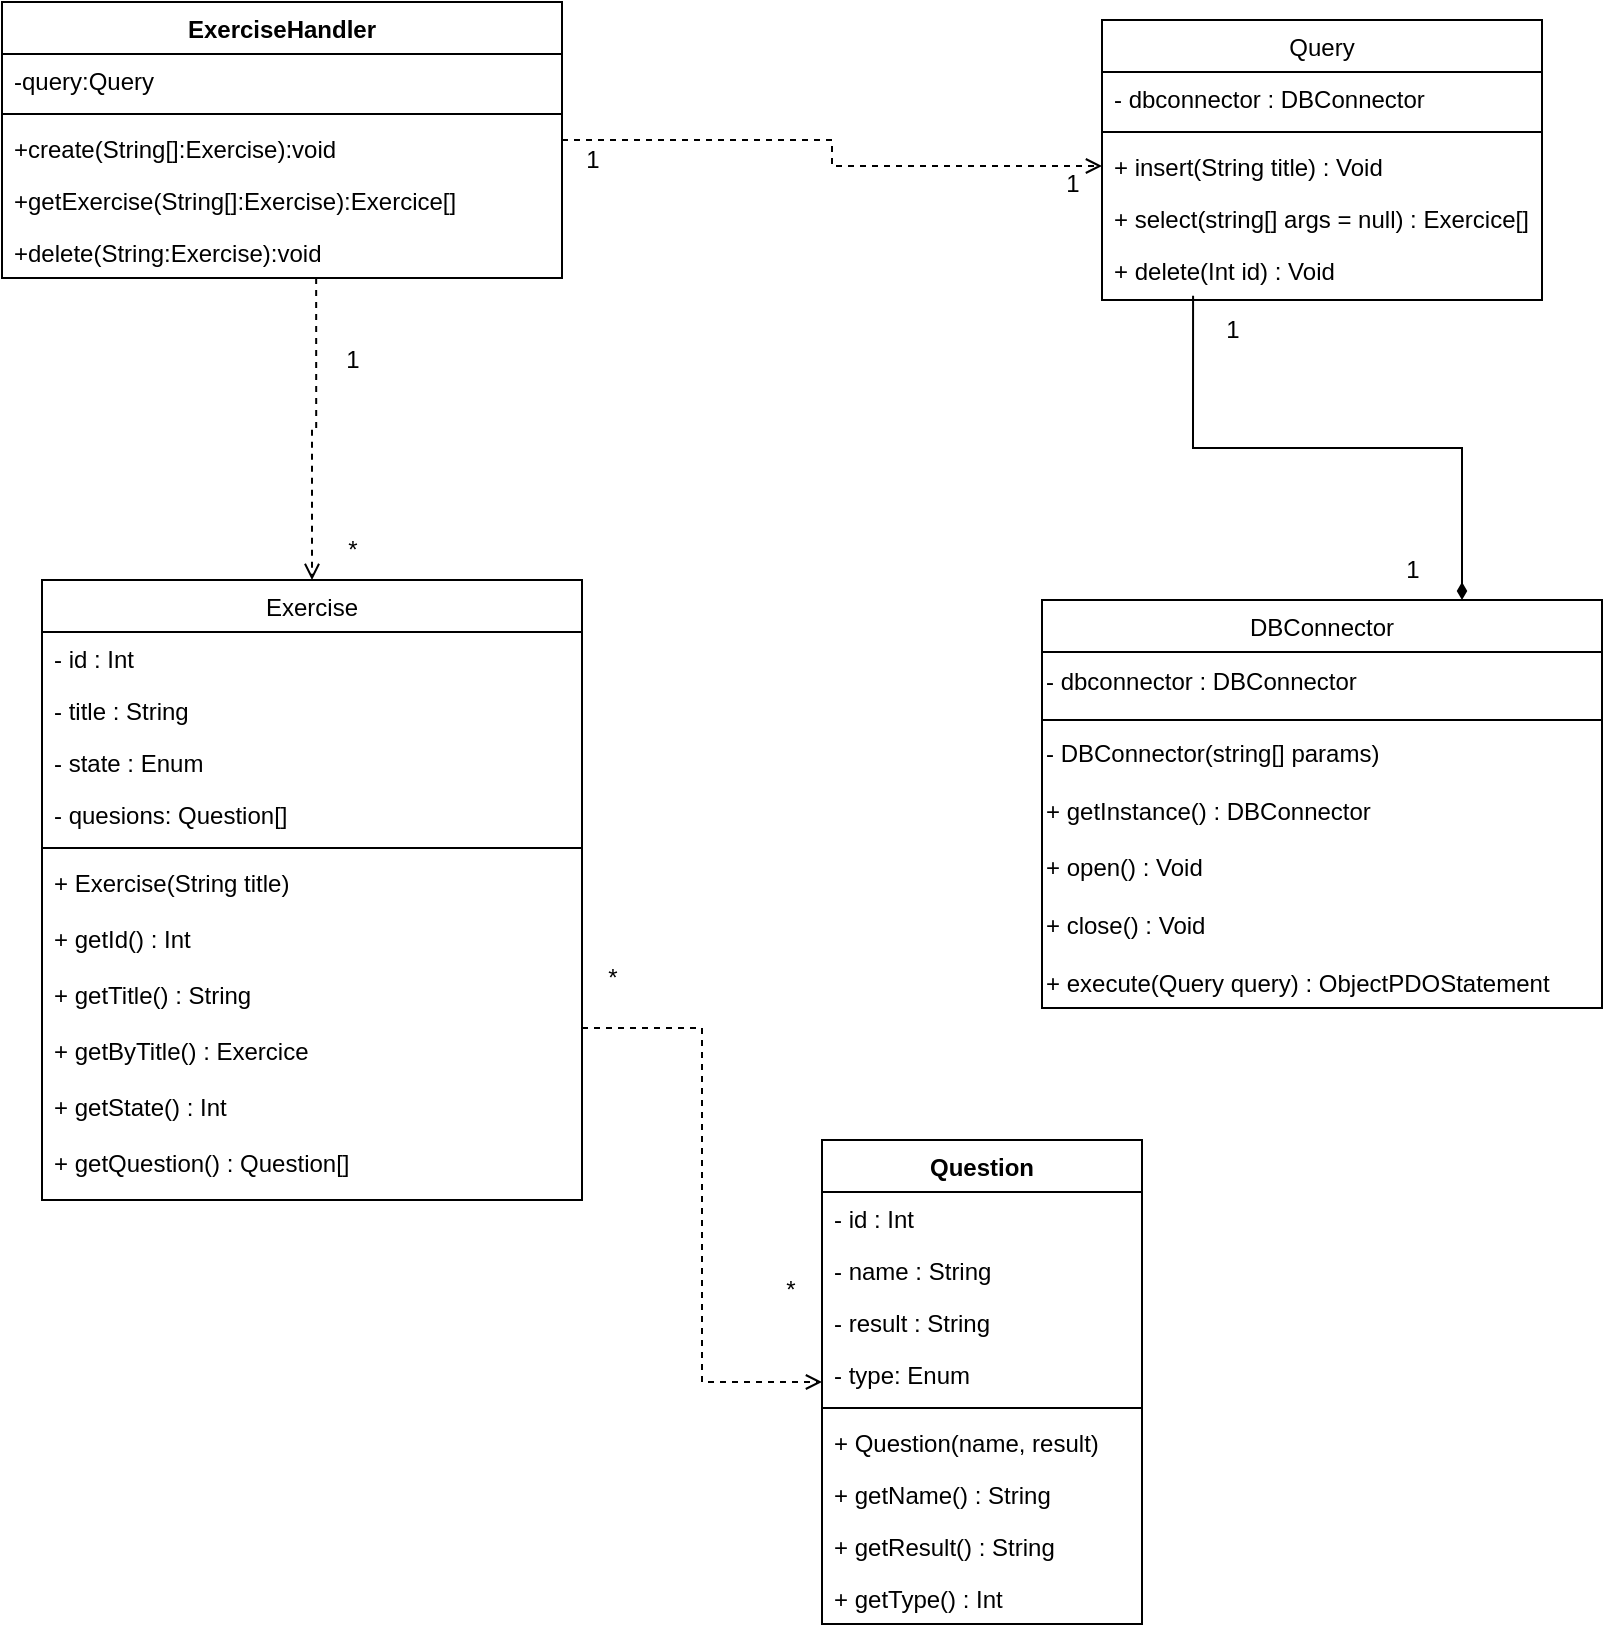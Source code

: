 <mxfile version="20.2.8" type="device"><diagram id="C5RBs43oDa-KdzZeNtuy" name="Page-1"><mxGraphModel dx="1422" dy="865" grid="1" gridSize="10" guides="1" tooltips="1" connect="1" arrows="1" fold="1" page="1" pageScale="1" pageWidth="827" pageHeight="1169" math="0" shadow="0"><root><mxCell id="WIyWlLk6GJQsqaUBKTNV-0"/><mxCell id="WIyWlLk6GJQsqaUBKTNV-1" parent="WIyWlLk6GJQsqaUBKTNV-0"/><mxCell id="zkfFHV4jXpPFQw0GAbJ--0" value="Exercise" style="swimlane;fontStyle=0;align=center;verticalAlign=top;childLayout=stackLayout;horizontal=1;startSize=26;horizontalStack=0;resizeParent=1;resizeLast=0;collapsible=1;marginBottom=0;rounded=0;shadow=0;strokeWidth=1;" parent="WIyWlLk6GJQsqaUBKTNV-1" vertex="1"><mxGeometry x="40" y="300" width="270" height="310" as="geometry"><mxRectangle x="230" y="140" width="160" height="26" as="alternateBounds"/></mxGeometry></mxCell><mxCell id="zkfFHV4jXpPFQw0GAbJ--1" value="- id : Int" style="text;align=left;verticalAlign=top;spacingLeft=4;spacingRight=4;overflow=hidden;rotatable=0;points=[[0,0.5],[1,0.5]];portConstraint=eastwest;" parent="zkfFHV4jXpPFQw0GAbJ--0" vertex="1"><mxGeometry y="26" width="270" height="26" as="geometry"/></mxCell><mxCell id="zkfFHV4jXpPFQw0GAbJ--2" value="- title : String" style="text;align=left;verticalAlign=top;spacingLeft=4;spacingRight=4;overflow=hidden;rotatable=0;points=[[0,0.5],[1,0.5]];portConstraint=eastwest;rounded=0;shadow=0;html=0;" parent="zkfFHV4jXpPFQw0GAbJ--0" vertex="1"><mxGeometry y="52" width="270" height="26" as="geometry"/></mxCell><mxCell id="zkfFHV4jXpPFQw0GAbJ--3" value="- state : Enum" style="text;align=left;verticalAlign=top;spacingLeft=4;spacingRight=4;overflow=hidden;rotatable=0;points=[[0,0.5],[1,0.5]];portConstraint=eastwest;rounded=0;shadow=0;html=0;" parent="zkfFHV4jXpPFQw0GAbJ--0" vertex="1"><mxGeometry y="78" width="270" height="26" as="geometry"/></mxCell><mxCell id="uJ5lxMQJk767VZlrOSlh-5" value="- quesions: Question[]" style="text;align=left;verticalAlign=top;spacingLeft=4;spacingRight=4;overflow=hidden;rotatable=0;points=[[0,0.5],[1,0.5]];portConstraint=eastwest;rounded=0;shadow=0;html=0;" vertex="1" parent="zkfFHV4jXpPFQw0GAbJ--0"><mxGeometry y="104" width="270" height="26" as="geometry"/></mxCell><mxCell id="zkfFHV4jXpPFQw0GAbJ--4" value="" style="line;html=1;strokeWidth=1;align=left;verticalAlign=middle;spacingTop=-1;spacingLeft=3;spacingRight=3;rotatable=0;labelPosition=right;points=[];portConstraint=eastwest;" parent="zkfFHV4jXpPFQw0GAbJ--0" vertex="1"><mxGeometry y="130" width="270" height="8" as="geometry"/></mxCell><mxCell id="zkfFHV4jXpPFQw0GAbJ--5" value="+ Exercise(String title) &#10;&#10;+ getId() : Int&#10;&#10;+ getTitle() : String&#10;&#10;+ getByTitle() : Exercice&#10;&#10;+ getState() : Int &#10;&#10;+ getQuestion() : Question[]&#10;&#10;" style="text;align=left;verticalAlign=top;spacingLeft=4;spacingRight=4;overflow=hidden;rotatable=0;points=[[0,0.5],[1,0.5]];portConstraint=eastwest;" parent="zkfFHV4jXpPFQw0GAbJ--0" vertex="1"><mxGeometry y="138" width="270" height="172" as="geometry"/></mxCell><mxCell id="okfCsCwDLwTGyEJzhC1I-1" style="edgeStyle=orthogonalEdgeStyle;rounded=0;orthogonalLoop=1;jettySize=auto;html=1;exitX=0.75;exitY=0;exitDx=0;exitDy=0;endArrow=none;endFill=0;startArrow=diamondThin;startFill=1;entryX=0.207;entryY=0.993;entryDx=0;entryDy=0;entryPerimeter=0;" parent="WIyWlLk6GJQsqaUBKTNV-1" source="zkfFHV4jXpPFQw0GAbJ--13" target="LUw3NJz25yWXDcTbZkN9-3" edge="1"><mxGeometry relative="1" as="geometry"/></mxCell><mxCell id="zkfFHV4jXpPFQw0GAbJ--13" value="DBConnector" style="swimlane;fontStyle=0;align=center;verticalAlign=top;childLayout=stackLayout;horizontal=1;startSize=26;horizontalStack=0;resizeParent=1;resizeLast=0;collapsible=1;marginBottom=0;rounded=0;shadow=0;strokeWidth=1;" parent="WIyWlLk6GJQsqaUBKTNV-1" vertex="1"><mxGeometry x="540" y="310" width="280" height="204" as="geometry"><mxRectangle x="340" y="380" width="170" height="26" as="alternateBounds"/></mxGeometry></mxCell><mxCell id="LUw3NJz25yWXDcTbZkN9-2" value="- dbconnector : DBConnector" style="text;html=1;align=left;verticalAlign=middle;resizable=0;points=[];autosize=1;strokeColor=none;fillColor=none;" parent="zkfFHV4jXpPFQw0GAbJ--13" vertex="1"><mxGeometry y="26" width="280" height="30" as="geometry"/></mxCell><mxCell id="zkfFHV4jXpPFQw0GAbJ--15" value="" style="line;html=1;strokeWidth=1;align=left;verticalAlign=middle;spacingTop=-1;spacingLeft=3;spacingRight=3;rotatable=0;labelPosition=right;points=[];portConstraint=eastwest;" parent="zkfFHV4jXpPFQw0GAbJ--13" vertex="1"><mxGeometry y="56" width="280" height="8" as="geometry"/></mxCell><mxCell id="okfCsCwDLwTGyEJzhC1I-4" value="- DBConnector(string[] params)&lt;br&gt;&lt;br&gt;+ getInstance() : DBConnector&lt;br&gt;&lt;br&gt;+ open() : Void&lt;br&gt;&lt;br&gt;+ close() : Void&lt;br&gt;&lt;br&gt;+ execute(Query query) : ObjectPDOStatement" style="text;html=1;align=left;verticalAlign=middle;resizable=0;points=[];autosize=1;strokeColor=none;fillColor=none;" parent="zkfFHV4jXpPFQw0GAbJ--13" vertex="1"><mxGeometry y="64" width="280" height="140" as="geometry"/></mxCell><mxCell id="zkfFHV4jXpPFQw0GAbJ--17" value="Query" style="swimlane;fontStyle=0;align=center;verticalAlign=top;childLayout=stackLayout;horizontal=1;startSize=26;horizontalStack=0;resizeParent=1;resizeLast=0;collapsible=1;marginBottom=0;rounded=0;shadow=0;strokeWidth=1;" parent="WIyWlLk6GJQsqaUBKTNV-1" vertex="1"><mxGeometry x="570" y="20" width="220" height="140" as="geometry"><mxRectangle x="550" y="140" width="160" height="26" as="alternateBounds"/></mxGeometry></mxCell><mxCell id="zkfFHV4jXpPFQw0GAbJ--18" value="- dbconnector : DBConnector" style="text;align=left;verticalAlign=top;spacingLeft=4;spacingRight=4;overflow=hidden;rotatable=0;points=[[0,0.5],[1,0.5]];portConstraint=eastwest;" parent="zkfFHV4jXpPFQw0GAbJ--17" vertex="1"><mxGeometry y="26" width="220" height="26" as="geometry"/></mxCell><mxCell id="zkfFHV4jXpPFQw0GAbJ--23" value="" style="line;html=1;strokeWidth=1;align=left;verticalAlign=middle;spacingTop=-1;spacingLeft=3;spacingRight=3;rotatable=0;labelPosition=right;points=[];portConstraint=eastwest;" parent="zkfFHV4jXpPFQw0GAbJ--17" vertex="1"><mxGeometry y="52" width="220" height="8" as="geometry"/></mxCell><mxCell id="zkfFHV4jXpPFQw0GAbJ--24" value="+ insert(String title) : Void" style="text;align=left;verticalAlign=top;spacingLeft=4;spacingRight=4;overflow=hidden;rotatable=0;points=[[0,0.5],[1,0.5]];portConstraint=eastwest;" parent="zkfFHV4jXpPFQw0GAbJ--17" vertex="1"><mxGeometry y="60" width="220" height="26" as="geometry"/></mxCell><mxCell id="zkfFHV4jXpPFQw0GAbJ--25" value="+ select(string[] args = null) : Exercice[]" style="text;align=left;verticalAlign=top;spacingLeft=4;spacingRight=4;overflow=hidden;rotatable=0;points=[[0,0.5],[1,0.5]];portConstraint=eastwest;" parent="zkfFHV4jXpPFQw0GAbJ--17" vertex="1"><mxGeometry y="86" width="220" height="26" as="geometry"/></mxCell><mxCell id="LUw3NJz25yWXDcTbZkN9-3" value="+ delete(Int id) : Void" style="text;align=left;verticalAlign=top;spacingLeft=4;spacingRight=4;overflow=hidden;rotatable=0;points=[[0,0.5],[1,0.5]];portConstraint=eastwest;" parent="zkfFHV4jXpPFQw0GAbJ--17" vertex="1"><mxGeometry y="112" width="220" height="26" as="geometry"/></mxCell><mxCell id="LUw3NJz25yWXDcTbZkN9-8" value="1" style="text;html=1;align=center;verticalAlign=middle;resizable=0;points=[];autosize=1;strokeColor=none;fillColor=none;" parent="WIyWlLk6GJQsqaUBKTNV-1" vertex="1"><mxGeometry x="540" y="87" width="30" height="30" as="geometry"/></mxCell><mxCell id="LUw3NJz25yWXDcTbZkN9-9" value="1" style="text;html=1;align=center;verticalAlign=middle;resizable=0;points=[];autosize=1;strokeColor=none;fillColor=none;" parent="WIyWlLk6GJQsqaUBKTNV-1" vertex="1"><mxGeometry x="300" y="75" width="30" height="30" as="geometry"/></mxCell><mxCell id="LUw3NJz25yWXDcTbZkN9-13" value="1" style="text;html=1;align=center;verticalAlign=middle;resizable=0;points=[];autosize=1;strokeColor=none;fillColor=none;" parent="WIyWlLk6GJQsqaUBKTNV-1" vertex="1"><mxGeometry x="620" y="160" width="30" height="30" as="geometry"/></mxCell><mxCell id="LUw3NJz25yWXDcTbZkN9-14" value="1" style="text;html=1;align=center;verticalAlign=middle;resizable=0;points=[];autosize=1;strokeColor=none;fillColor=none;" parent="WIyWlLk6GJQsqaUBKTNV-1" vertex="1"><mxGeometry x="710" y="280" width="30" height="30" as="geometry"/></mxCell><mxCell id="okfCsCwDLwTGyEJzhC1I-2" style="edgeStyle=orthogonalEdgeStyle;rounded=0;orthogonalLoop=1;jettySize=auto;html=1;exitX=1;exitY=0.5;exitDx=0;exitDy=0;entryX=0;entryY=0.5;entryDx=0;entryDy=0;startArrow=none;startFill=0;endArrow=open;endFill=0;dashed=1;" parent="WIyWlLk6GJQsqaUBKTNV-1" source="GR2hN3UbIeLuK8BoLQni-1" target="zkfFHV4jXpPFQw0GAbJ--24" edge="1"><mxGeometry relative="1" as="geometry"><mxPoint x="280" y="70" as="sourcePoint"/></mxGeometry></mxCell><mxCell id="GR2hN3UbIeLuK8BoLQni-1" value="ExerciseHandler" style="swimlane;fontStyle=1;align=center;verticalAlign=top;childLayout=stackLayout;horizontal=1;startSize=26;horizontalStack=0;resizeParent=1;resizeParentMax=0;resizeLast=0;collapsible=1;marginBottom=0;" parent="WIyWlLk6GJQsqaUBKTNV-1" vertex="1"><mxGeometry x="20" y="11" width="280" height="138" as="geometry"/></mxCell><mxCell id="GR2hN3UbIeLuK8BoLQni-9" value="-query:Query" style="text;strokeColor=none;fillColor=none;align=left;verticalAlign=top;spacingLeft=4;spacingRight=4;overflow=hidden;rotatable=0;points=[[0,0.5],[1,0.5]];portConstraint=eastwest;" parent="GR2hN3UbIeLuK8BoLQni-1" vertex="1"><mxGeometry y="26" width="280" height="26" as="geometry"/></mxCell><mxCell id="GR2hN3UbIeLuK8BoLQni-3" value="" style="line;strokeWidth=1;fillColor=none;align=left;verticalAlign=middle;spacingTop=-1;spacingLeft=3;spacingRight=3;rotatable=0;labelPosition=right;points=[];portConstraint=eastwest;strokeColor=inherit;" parent="GR2hN3UbIeLuK8BoLQni-1" vertex="1"><mxGeometry y="52" width="280" height="8" as="geometry"/></mxCell><mxCell id="GR2hN3UbIeLuK8BoLQni-10" value="+create(String[]:Exercise):void" style="text;strokeColor=none;fillColor=none;align=left;verticalAlign=top;spacingLeft=4;spacingRight=4;overflow=hidden;rotatable=0;points=[[0,0.5],[1,0.5]];portConstraint=eastwest;" parent="GR2hN3UbIeLuK8BoLQni-1" vertex="1"><mxGeometry y="60" width="280" height="26" as="geometry"/></mxCell><mxCell id="ZTvs7_L7DS_mdD1NwrJq-4" value="+getExercise(String[]:Exercise):Exercice[]" style="text;strokeColor=none;fillColor=none;align=left;verticalAlign=top;spacingLeft=4;spacingRight=4;overflow=hidden;rotatable=0;points=[[0,0.5],[1,0.5]];portConstraint=eastwest;" parent="GR2hN3UbIeLuK8BoLQni-1" vertex="1"><mxGeometry y="86" width="280" height="26" as="geometry"/></mxCell><mxCell id="ZTvs7_L7DS_mdD1NwrJq-5" value="+delete(String:Exercise):void" style="text;strokeColor=none;fillColor=none;align=left;verticalAlign=top;spacingLeft=4;spacingRight=4;overflow=hidden;rotatable=0;points=[[0,0.5],[1,0.5]];portConstraint=eastwest;" parent="GR2hN3UbIeLuK8BoLQni-1" vertex="1"><mxGeometry y="112" width="280" height="26" as="geometry"/></mxCell><mxCell id="ZTvs7_L7DS_mdD1NwrJq-0" style="edgeStyle=orthogonalEdgeStyle;rounded=0;orthogonalLoop=1;jettySize=auto;html=1;exitX=0.561;exitY=1;exitDx=0;exitDy=0;entryX=0.5;entryY=0;entryDx=0;entryDy=0;startArrow=none;startFill=0;endArrow=open;endFill=0;dashed=1;exitPerimeter=0;" parent="WIyWlLk6GJQsqaUBKTNV-1" source="ZTvs7_L7DS_mdD1NwrJq-5" target="zkfFHV4jXpPFQw0GAbJ--0" edge="1"><mxGeometry relative="1" as="geometry"><mxPoint x="295" y="103" as="sourcePoint"/><mxPoint x="580" y="103" as="targetPoint"/></mxGeometry></mxCell><mxCell id="ZTvs7_L7DS_mdD1NwrJq-1" value="1" style="text;html=1;align=center;verticalAlign=middle;resizable=0;points=[];autosize=1;strokeColor=none;fillColor=none;" parent="WIyWlLk6GJQsqaUBKTNV-1" vertex="1"><mxGeometry x="180" y="175" width="30" height="30" as="geometry"/></mxCell><mxCell id="ZTvs7_L7DS_mdD1NwrJq-2" value="*" style="text;html=1;align=center;verticalAlign=middle;resizable=0;points=[];autosize=1;strokeColor=none;fillColor=none;" parent="WIyWlLk6GJQsqaUBKTNV-1" vertex="1"><mxGeometry x="180" y="270" width="30" height="30" as="geometry"/></mxCell><mxCell id="YamiknG5b47bK75LUl42-0" value="Question" style="swimlane;fontStyle=1;align=center;verticalAlign=top;childLayout=stackLayout;horizontal=1;startSize=26;horizontalStack=0;resizeParent=1;resizeParentMax=0;resizeLast=0;collapsible=1;marginBottom=0;hachureGap=4;" parent="WIyWlLk6GJQsqaUBKTNV-1" vertex="1"><mxGeometry x="430" y="580" width="160" height="242" as="geometry"/></mxCell><mxCell id="YamiknG5b47bK75LUl42-5" value="- id : Int" style="text;strokeColor=none;fillColor=none;align=left;verticalAlign=top;spacingLeft=4;spacingRight=4;overflow=hidden;rotatable=0;points=[[0,0.5],[1,0.5]];portConstraint=eastwest;hachureGap=4;" parent="YamiknG5b47bK75LUl42-0" vertex="1"><mxGeometry y="26" width="160" height="26" as="geometry"/></mxCell><mxCell id="YamiknG5b47bK75LUl42-1" value="- name : String" style="text;strokeColor=none;fillColor=none;align=left;verticalAlign=top;spacingLeft=4;spacingRight=4;overflow=hidden;rotatable=0;points=[[0,0.5],[1,0.5]];portConstraint=eastwest;hachureGap=4;" parent="YamiknG5b47bK75LUl42-0" vertex="1"><mxGeometry y="52" width="160" height="26" as="geometry"/></mxCell><mxCell id="YamiknG5b47bK75LUl42-4" value="- result : String" style="text;strokeColor=none;fillColor=none;align=left;verticalAlign=top;spacingLeft=4;spacingRight=4;overflow=hidden;rotatable=0;points=[[0,0.5],[1,0.5]];portConstraint=eastwest;hachureGap=4;" parent="YamiknG5b47bK75LUl42-0" vertex="1"><mxGeometry y="78" width="160" height="26" as="geometry"/></mxCell><mxCell id="uJ5lxMQJk767VZlrOSlh-6" value="- type: Enum" style="text;strokeColor=none;fillColor=none;align=left;verticalAlign=top;spacingLeft=4;spacingRight=4;overflow=hidden;rotatable=0;points=[[0,0.5],[1,0.5]];portConstraint=eastwest;hachureGap=4;" vertex="1" parent="YamiknG5b47bK75LUl42-0"><mxGeometry y="104" width="160" height="26" as="geometry"/></mxCell><mxCell id="YamiknG5b47bK75LUl42-2" value="" style="line;strokeWidth=1;fillColor=none;align=left;verticalAlign=middle;spacingTop=-1;spacingLeft=3;spacingRight=3;rotatable=0;labelPosition=right;points=[];portConstraint=eastwest;strokeColor=inherit;hachureGap=4;" parent="YamiknG5b47bK75LUl42-0" vertex="1"><mxGeometry y="130" width="160" height="8" as="geometry"/></mxCell><mxCell id="YamiknG5b47bK75LUl42-7" value="+ Question(name, result)" style="text;strokeColor=none;fillColor=none;align=left;verticalAlign=top;spacingLeft=4;spacingRight=4;overflow=hidden;rotatable=0;points=[[0,0.5],[1,0.5]];portConstraint=eastwest;hachureGap=4;" parent="YamiknG5b47bK75LUl42-0" vertex="1"><mxGeometry y="138" width="160" height="26" as="geometry"/></mxCell><mxCell id="YamiknG5b47bK75LUl42-3" value="+ getName() : String" style="text;strokeColor=none;fillColor=none;align=left;verticalAlign=top;spacingLeft=4;spacingRight=4;overflow=hidden;rotatable=0;points=[[0,0.5],[1,0.5]];portConstraint=eastwest;hachureGap=4;" parent="YamiknG5b47bK75LUl42-0" vertex="1"><mxGeometry y="164" width="160" height="26" as="geometry"/></mxCell><mxCell id="YamiknG5b47bK75LUl42-6" value="+ getResult() : String" style="text;strokeColor=none;fillColor=none;align=left;verticalAlign=top;spacingLeft=4;spacingRight=4;overflow=hidden;rotatable=0;points=[[0,0.5],[1,0.5]];portConstraint=eastwest;hachureGap=4;" parent="YamiknG5b47bK75LUl42-0" vertex="1"><mxGeometry y="190" width="160" height="26" as="geometry"/></mxCell><mxCell id="uJ5lxMQJk767VZlrOSlh-7" value="+ getType() : Int" style="text;strokeColor=none;fillColor=none;align=left;verticalAlign=top;spacingLeft=4;spacingRight=4;overflow=hidden;rotatable=0;points=[[0,0.5],[1,0.5]];portConstraint=eastwest;hachureGap=4;" vertex="1" parent="YamiknG5b47bK75LUl42-0"><mxGeometry y="216" width="160" height="26" as="geometry"/></mxCell><mxCell id="uJ5lxMQJk767VZlrOSlh-0" style="edgeStyle=orthogonalEdgeStyle;rounded=0;orthogonalLoop=1;jettySize=auto;html=1;endArrow=open;endFill=0;dashed=1;" edge="1" parent="WIyWlLk6GJQsqaUBKTNV-1" source="zkfFHV4jXpPFQw0GAbJ--5" target="YamiknG5b47bK75LUl42-0"><mxGeometry relative="1" as="geometry"/></mxCell><mxCell id="uJ5lxMQJk767VZlrOSlh-2" value="*" style="text;html=1;align=center;verticalAlign=middle;resizable=0;points=[];autosize=1;strokeColor=none;fillColor=none;" vertex="1" parent="WIyWlLk6GJQsqaUBKTNV-1"><mxGeometry x="399" y="640" width="30" height="30" as="geometry"/></mxCell><mxCell id="uJ5lxMQJk767VZlrOSlh-3" value="*" style="text;html=1;align=center;verticalAlign=middle;resizable=0;points=[];autosize=1;strokeColor=none;fillColor=none;" vertex="1" parent="WIyWlLk6GJQsqaUBKTNV-1"><mxGeometry x="310" y="484" width="30" height="30" as="geometry"/></mxCell></root></mxGraphModel></diagram></mxfile>